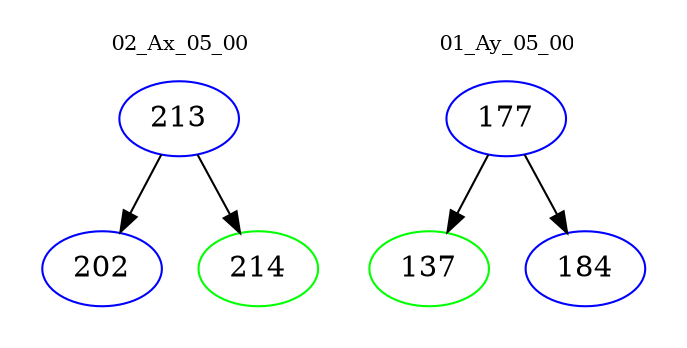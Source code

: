 digraph{
subgraph cluster_0 {
color = white
label = "02_Ax_05_00";
fontsize=10;
T0_213 [label="213", color="blue"]
T0_213 -> T0_202 [color="black"]
T0_202 [label="202", color="blue"]
T0_213 -> T0_214 [color="black"]
T0_214 [label="214", color="green"]
}
subgraph cluster_1 {
color = white
label = "01_Ay_05_00";
fontsize=10;
T1_177 [label="177", color="blue"]
T1_177 -> T1_137 [color="black"]
T1_137 [label="137", color="green"]
T1_177 -> T1_184 [color="black"]
T1_184 [label="184", color="blue"]
}
}
